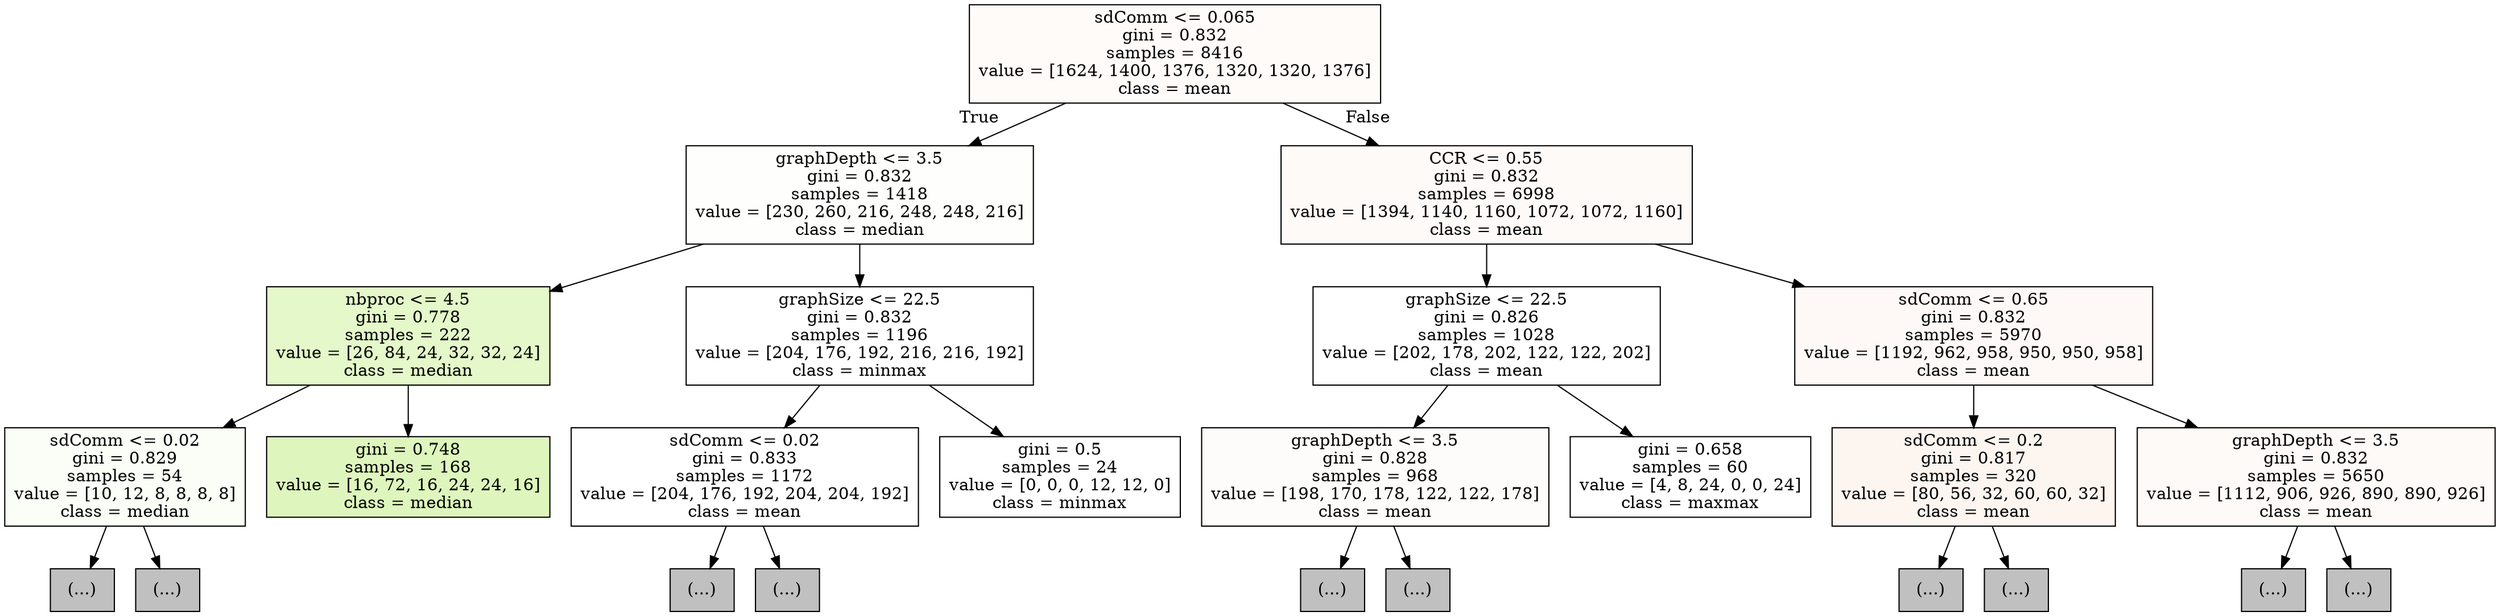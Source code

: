 digraph Tree {
node [shape=box, style="filled", color="black"] ;
0 [label="sdComm <= 0.065\ngini = 0.832\nsamples = 8416\nvalue = [1624, 1400, 1376, 1320, 1320, 1376]\nclass = mean", fillcolor="#fefbf9"] ;
1 [label="graphDepth <= 3.5\ngini = 0.832\nsamples = 1418\nvalue = [230, 260, 216, 248, 248, 216]\nclass = median", fillcolor="#fefffd"] ;
0 -> 1 [labeldistance=2.5, labelangle=45, headlabel="True"] ;
2 [label="nbproc <= 4.5\ngini = 0.778\nsamples = 222\nvalue = [26, 84, 24, 32, 32, 24]\nclass = median", fillcolor="#e4f8c9"] ;
1 -> 2 ;
3 [label="sdComm <= 0.02\ngini = 0.829\nsamples = 54\nvalue = [10, 12, 8, 8, 8, 8]\nclass = median", fillcolor="#fbfef6"] ;
2 -> 3 ;
4 [label="(...)", fillcolor="#C0C0C0"] ;
3 -> 4 ;
5 [label="(...)", fillcolor="#C0C0C0"] ;
3 -> 5 ;
6 [label="gini = 0.748\nsamples = 168\nvalue = [16, 72, 16, 24, 24, 16]\nclass = median", fillcolor="#def6bd"] ;
2 -> 6 ;
7 [label="graphSize <= 22.5\ngini = 0.832\nsamples = 1196\nvalue = [204, 176, 192, 216, 216, 192]\nclass = minmax", fillcolor="#ffffff"] ;
1 -> 7 ;
8 [label="sdComm <= 0.02\ngini = 0.833\nsamples = 1172\nvalue = [204, 176, 192, 204, 204, 192]\nclass = mean", fillcolor="#ffffff"] ;
7 -> 8 ;
9 [label="(...)", fillcolor="#C0C0C0"] ;
8 -> 9 ;
12 [label="(...)", fillcolor="#C0C0C0"] ;
8 -> 12 ;
15 [label="gini = 0.5\nsamples = 24\nvalue = [0, 0, 0, 12, 12, 0]\nclass = minmax", fillcolor="#ffffff"] ;
7 -> 15 ;
16 [label="CCR <= 0.55\ngini = 0.832\nsamples = 6998\nvalue = [1394, 1140, 1160, 1072, 1072, 1160]\nclass = mean", fillcolor="#fefaf7"] ;
0 -> 16 [labeldistance=2.5, labelangle=-45, headlabel="False"] ;
17 [label="graphSize <= 22.5\ngini = 0.826\nsamples = 1028\nvalue = [202, 178, 202, 122, 122, 202]\nclass = mean", fillcolor="#ffffff"] ;
16 -> 17 ;
18 [label="graphDepth <= 3.5\ngini = 0.828\nsamples = 968\nvalue = [198, 170, 178, 122, 122, 178]\nclass = mean", fillcolor="#fefcfa"] ;
17 -> 18 ;
19 [label="(...)", fillcolor="#C0C0C0"] ;
18 -> 19 ;
22 [label="(...)", fillcolor="#C0C0C0"] ;
18 -> 22 ;
25 [label="gini = 0.658\nsamples = 60\nvalue = [4, 8, 24, 0, 0, 24]\nclass = maxmax", fillcolor="#ffffff"] ;
17 -> 25 ;
26 [label="sdComm <= 0.65\ngini = 0.832\nsamples = 5970\nvalue = [1192, 962, 958, 950, 950, 958]\nclass = mean", fillcolor="#fef9f6"] ;
16 -> 26 ;
27 [label="sdComm <= 0.2\ngini = 0.817\nsamples = 320\nvalue = [80, 56, 32, 60, 60, 32]\nclass = mean", fillcolor="#fdf5f0"] ;
26 -> 27 ;
28 [label="(...)", fillcolor="#C0C0C0"] ;
27 -> 28 ;
29 [label="(...)", fillcolor="#C0C0C0"] ;
27 -> 29 ;
32 [label="graphDepth <= 3.5\ngini = 0.832\nsamples = 5650\nvalue = [1112, 906, 926, 890, 890, 926]\nclass = mean", fillcolor="#fefaf7"] ;
26 -> 32 ;
33 [label="(...)", fillcolor="#C0C0C0"] ;
32 -> 33 ;
48 [label="(...)", fillcolor="#C0C0C0"] ;
32 -> 48 ;
}
